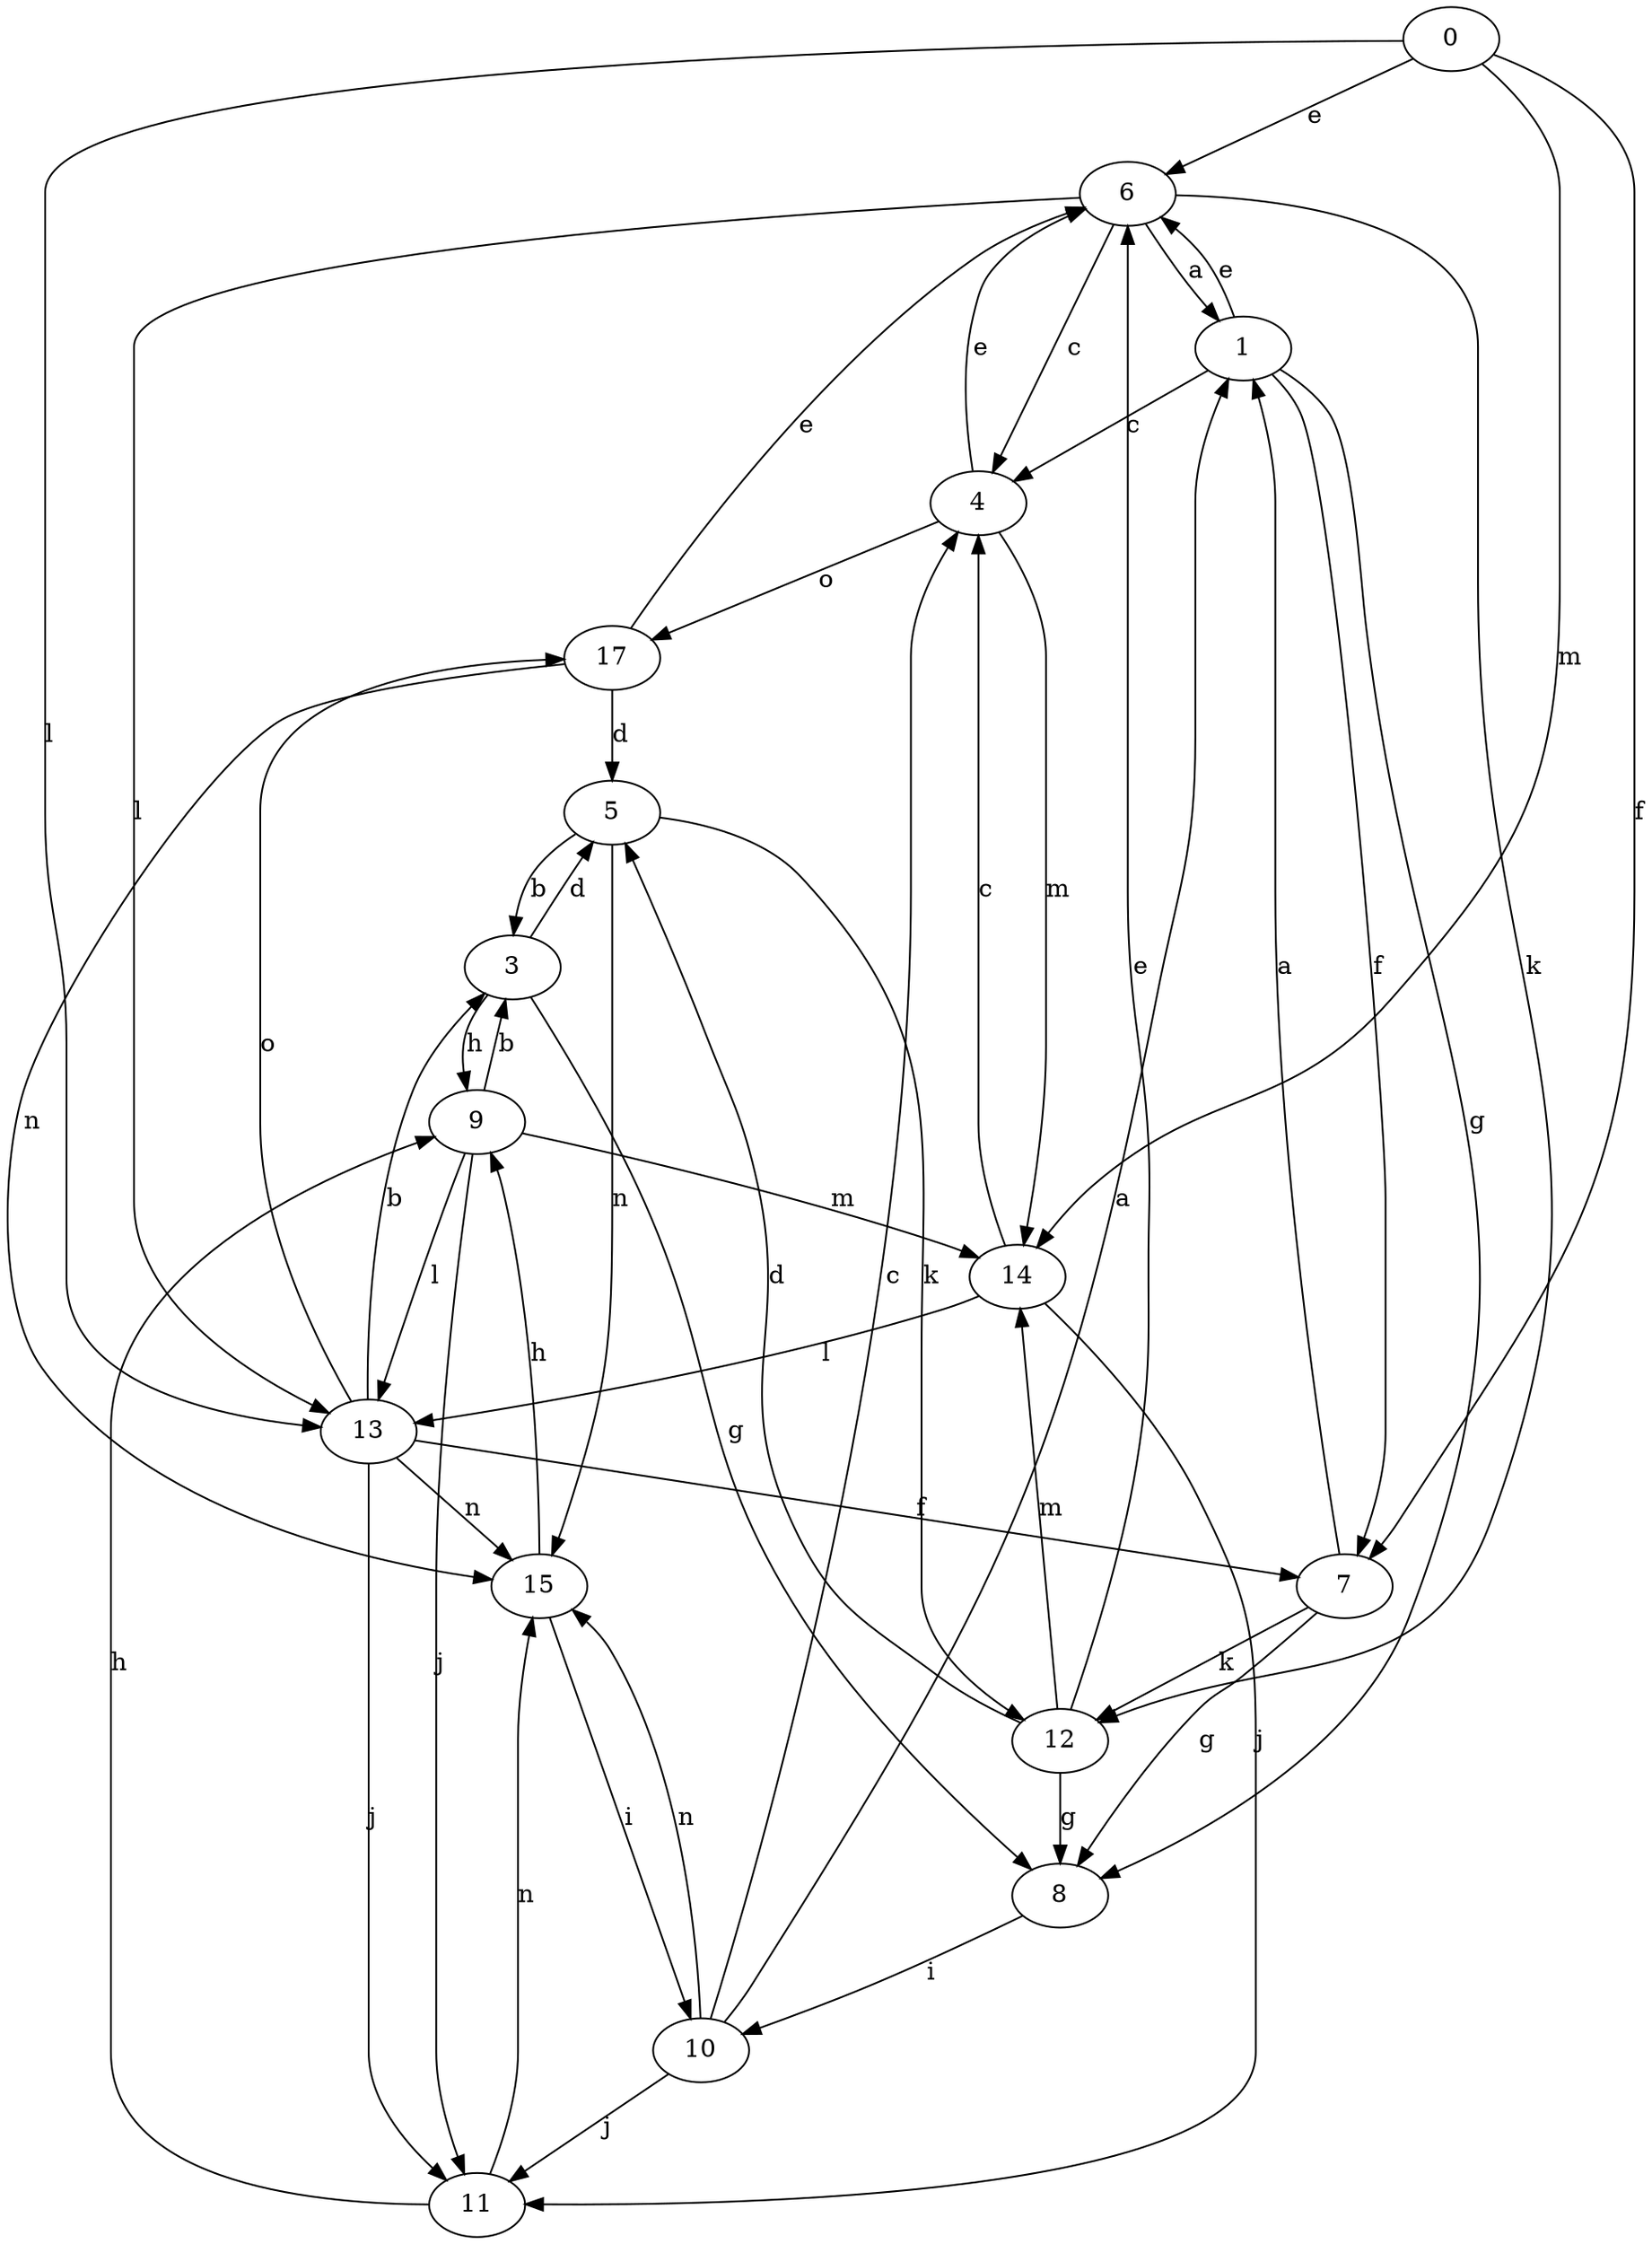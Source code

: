 strict digraph  {
0;
1;
3;
4;
5;
6;
7;
8;
9;
10;
11;
12;
13;
14;
15;
17;
0 -> 6  [label=e];
0 -> 7  [label=f];
0 -> 13  [label=l];
0 -> 14  [label=m];
1 -> 4  [label=c];
1 -> 6  [label=e];
1 -> 7  [label=f];
1 -> 8  [label=g];
3 -> 5  [label=d];
3 -> 8  [label=g];
3 -> 9  [label=h];
4 -> 6  [label=e];
4 -> 14  [label=m];
4 -> 17  [label=o];
5 -> 3  [label=b];
5 -> 12  [label=k];
5 -> 15  [label=n];
6 -> 1  [label=a];
6 -> 4  [label=c];
6 -> 12  [label=k];
6 -> 13  [label=l];
7 -> 1  [label=a];
7 -> 8  [label=g];
7 -> 12  [label=k];
8 -> 10  [label=i];
9 -> 3  [label=b];
9 -> 11  [label=j];
9 -> 13  [label=l];
9 -> 14  [label=m];
10 -> 1  [label=a];
10 -> 4  [label=c];
10 -> 11  [label=j];
10 -> 15  [label=n];
11 -> 9  [label=h];
11 -> 15  [label=n];
12 -> 5  [label=d];
12 -> 6  [label=e];
12 -> 8  [label=g];
12 -> 14  [label=m];
13 -> 3  [label=b];
13 -> 7  [label=f];
13 -> 11  [label=j];
13 -> 15  [label=n];
13 -> 17  [label=o];
14 -> 4  [label=c];
14 -> 11  [label=j];
14 -> 13  [label=l];
15 -> 9  [label=h];
15 -> 10  [label=i];
17 -> 5  [label=d];
17 -> 6  [label=e];
17 -> 15  [label=n];
}
